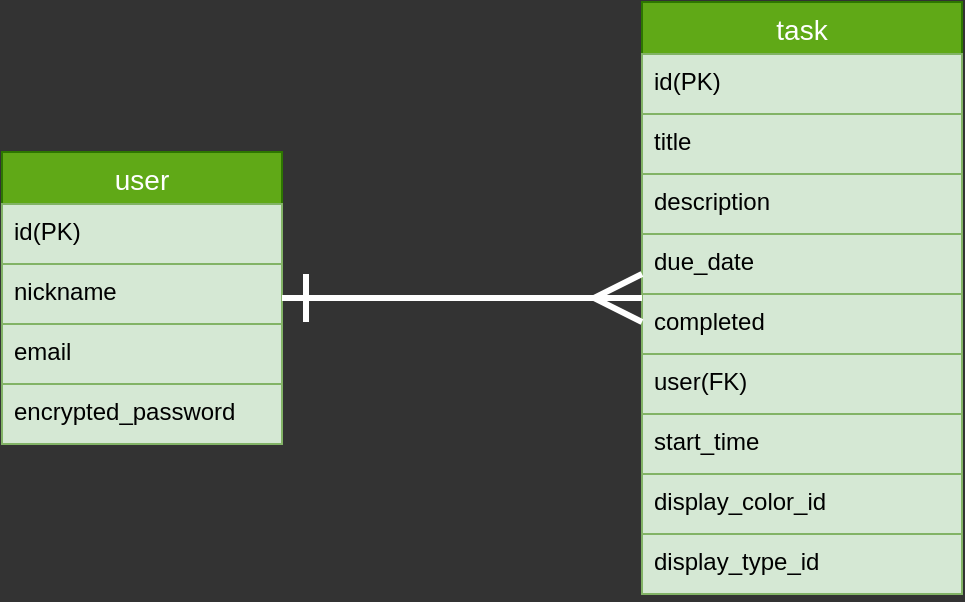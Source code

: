 <mxfile>
    <diagram id="xsZ8V12-eZUZHVcZwIfH" name="ページ1">
        <mxGraphModel dx="559" dy="666" grid="0" gridSize="10" guides="1" tooltips="1" connect="1" arrows="1" fold="1" page="0" pageScale="1" pageWidth="827" pageHeight="1169" background="#333333" math="0" shadow="0">
            <root>
                <mxCell id="0"/>
                <mxCell id="1" parent="0"/>
                <mxCell id="2" value="user" style="swimlane;fontStyle=0;childLayout=stackLayout;horizontal=1;startSize=26;horizontalStack=0;resizeParent=1;resizeParentMax=0;resizeLast=0;collapsible=1;marginBottom=0;align=center;fontSize=14;labelBackgroundColor=none;fillColor=#60a917;fontColor=#ffffff;strokeColor=#2D7600;" parent="1" vertex="1">
                    <mxGeometry x="160" y="195" width="140" height="146" as="geometry"/>
                </mxCell>
                <mxCell id="23" value="id(PK)" style="text;strokeColor=#82b366;fillColor=#d5e8d4;spacingLeft=4;spacingRight=4;overflow=hidden;rotatable=0;points=[[0,0.5],[1,0.5]];portConstraint=eastwest;fontSize=12;labelBackgroundColor=none;fontColor=#000000;" parent="2" vertex="1">
                    <mxGeometry y="26" width="140" height="30" as="geometry"/>
                </mxCell>
                <mxCell id="3" value="nickname" style="text;strokeColor=#82b366;fillColor=#d5e8d4;spacingLeft=4;spacingRight=4;overflow=hidden;rotatable=0;points=[[0,0.5],[1,0.5]];portConstraint=eastwest;fontSize=12;labelBackgroundColor=none;fontColor=#000000;" parent="2" vertex="1">
                    <mxGeometry y="56" width="140" height="30" as="geometry"/>
                </mxCell>
                <mxCell id="4" value="email" style="text;strokeColor=#82b366;fillColor=#d5e8d4;spacingLeft=4;spacingRight=4;overflow=hidden;rotatable=0;points=[[0,0.5],[1,0.5]];portConstraint=eastwest;fontSize=12;labelBackgroundColor=none;fontColor=#000000;" parent="2" vertex="1">
                    <mxGeometry y="86" width="140" height="30" as="geometry"/>
                </mxCell>
                <mxCell id="5" value="encrypted_password" style="text;strokeColor=#82b366;fillColor=#d5e8d4;spacingLeft=4;spacingRight=4;overflow=hidden;rotatable=0;points=[[0,0.5],[1,0.5]];portConstraint=eastwest;fontSize=12;labelBackgroundColor=none;fontColor=#000000;" parent="2" vertex="1">
                    <mxGeometry y="116" width="140" height="30" as="geometry"/>
                </mxCell>
                <mxCell id="6" value="task" style="swimlane;fontStyle=0;childLayout=stackLayout;horizontal=1;startSize=26;horizontalStack=0;resizeParent=1;resizeParentMax=0;resizeLast=0;collapsible=1;marginBottom=0;align=center;fontSize=14;labelBackgroundColor=none;labelBorderColor=none;swimlaneFillColor=none;fillColor=#60a917;fontColor=#ffffff;strokeColor=#2D7600;" parent="1" vertex="1">
                    <mxGeometry x="480" y="120" width="160" height="296" as="geometry"/>
                </mxCell>
                <mxCell id="24" value="id(PK)" style="text;strokeColor=#82b366;fillColor=#d5e8d4;spacingLeft=4;spacingRight=4;overflow=hidden;rotatable=0;points=[[0,0.5],[1,0.5]];portConstraint=eastwest;fontSize=12;labelBackgroundColor=none;fontColor=#000000;" parent="6" vertex="1">
                    <mxGeometry y="26" width="160" height="30" as="geometry"/>
                </mxCell>
                <mxCell id="7" value="title" style="text;strokeColor=#82b366;fillColor=#d5e8d4;spacingLeft=4;spacingRight=4;overflow=hidden;rotatable=0;points=[[0,0.5],[1,0.5]];portConstraint=eastwest;fontSize=12;labelBackgroundColor=none;fontColor=#000000;" parent="6" vertex="1">
                    <mxGeometry y="56" width="160" height="30" as="geometry"/>
                </mxCell>
                <mxCell id="8" value="description" style="text;strokeColor=#82b366;fillColor=#d5e8d4;spacingLeft=4;spacingRight=4;overflow=hidden;rotatable=0;points=[[0,0.5],[1,0.5]];portConstraint=eastwest;fontSize=12;labelBackgroundColor=none;fontColor=#000000;" parent="6" vertex="1">
                    <mxGeometry y="86" width="160" height="30" as="geometry"/>
                </mxCell>
                <mxCell id="9" value="due_date" style="text;strokeColor=#82b366;fillColor=#d5e8d4;spacingLeft=4;spacingRight=4;overflow=hidden;rotatable=0;points=[[0,0.5],[1,0.5]];portConstraint=eastwest;fontSize=12;labelBackgroundColor=none;fontColor=#000000;" parent="6" vertex="1">
                    <mxGeometry y="116" width="160" height="30" as="geometry"/>
                </mxCell>
                <mxCell id="16" value="completed" style="text;strokeColor=#82b366;fillColor=#d5e8d4;spacingLeft=4;spacingRight=4;overflow=hidden;rotatable=0;points=[[0,0.5],[1,0.5]];portConstraint=eastwest;fontSize=12;labelBackgroundColor=none;fontColor=#000000;" parent="6" vertex="1">
                    <mxGeometry y="146" width="160" height="30" as="geometry"/>
                </mxCell>
                <mxCell id="17" value="user(FK)" style="text;strokeColor=#82b366;fillColor=#d5e8d4;spacingLeft=4;spacingRight=4;overflow=hidden;rotatable=0;points=[[0,0.5],[1,0.5]];portConstraint=eastwest;fontSize=12;labelBackgroundColor=none;fontColor=#000000;" parent="6" vertex="1">
                    <mxGeometry y="176" width="160" height="30" as="geometry"/>
                </mxCell>
                <mxCell id="18" value="start_time" style="text;strokeColor=#82b366;fillColor=#d5e8d4;spacingLeft=4;spacingRight=4;overflow=hidden;rotatable=0;points=[[0,0.5],[1,0.5]];portConstraint=eastwest;fontSize=12;labelBackgroundColor=none;fontColor=#000000;" parent="6" vertex="1">
                    <mxGeometry y="206" width="160" height="30" as="geometry"/>
                </mxCell>
                <mxCell id="19" value="display_color_id" style="text;strokeColor=#82b366;fillColor=#d5e8d4;spacingLeft=4;spacingRight=4;overflow=hidden;rotatable=0;points=[[0,0.5],[1,0.5]];portConstraint=eastwest;fontSize=12;labelBackgroundColor=none;fontColor=#000000;" parent="6" vertex="1">
                    <mxGeometry y="236" width="160" height="30" as="geometry"/>
                </mxCell>
                <mxCell id="20" value="display_type_id" style="text;strokeColor=#82b366;fillColor=#d5e8d4;spacingLeft=4;spacingRight=4;overflow=hidden;rotatable=0;points=[[0,0.5],[1,0.5]];portConstraint=eastwest;fontSize=12;labelBackgroundColor=none;fontColor=#000000;" parent="6" vertex="1">
                    <mxGeometry y="266" width="160" height="30" as="geometry"/>
                </mxCell>
                <mxCell id="27" value="" style="endArrow=ERmany;rounded=0;startArrow=ERone;startFill=0;endFill=0;targetPerimeterSpacing=0;strokeWidth=3;jumpSize=3;endSize=20;startSize=20;labelBackgroundColor=none;fontColor=#FFFFFF;shadow=0;labelBorderColor=none;html=1;strokeColor=#FFFFFF;" parent="1" source="2" target="6" edge="1">
                    <mxGeometry relative="1" as="geometry">
                        <mxPoint x="360" y="200" as="sourcePoint"/>
                        <mxPoint x="480" y="200" as="targetPoint"/>
                    </mxGeometry>
                </mxCell>
            </root>
        </mxGraphModel>
    </diagram>
    <diagram id="kK6krDF_0pwIRvZKV0MU" name="ページ2">
        <mxGraphModel dx="559" dy="666" grid="1" gridSize="10" guides="1" tooltips="1" connect="1" arrows="1" fold="1" page="0" pageScale="1" pageWidth="827" pageHeight="1169" math="0" shadow="0">
            <root>
                <mxCell id="0"/>
                <mxCell id="1" parent="0"/>
                <mxCell id="A2UwJYzVdMkyNP4tHvug-4" style="edgeStyle=none;rounded=0;sketch=0;jumpSize=3;html=1;shadow=0;labelBackgroundColor=none;labelBorderColor=none;strokeColor=#FFFFFF;strokeWidth=2;fontColor=#FFFFFF;startArrow=none;startFill=0;endArrow=openThin;endFill=0;startSize=20;endSize=20;targetPerimeterSpacing=0;" parent="1" source="A2UwJYzVdMkyNP4tHvug-2" target="A2UwJYzVdMkyNP4tHvug-15" edge="1">
                    <mxGeometry relative="1" as="geometry">
                        <mxPoint x="214.482" y="144.238" as="targetPoint"/>
                    </mxGeometry>
                </mxCell>
                <mxCell id="A2UwJYzVdMkyNP4tHvug-8" style="edgeStyle=none;rounded=0;sketch=0;jumpSize=3;html=1;shadow=0;labelBackgroundColor=none;labelBorderColor=none;strokeColor=#FFFFFF;strokeWidth=2;fontColor=#FFFFFF;startArrow=none;startFill=0;endArrow=openThin;endFill=0;startSize=20;endSize=20;targetPerimeterSpacing=0;" parent="1" source="A2UwJYzVdMkyNP4tHvug-2" target="A2UwJYzVdMkyNP4tHvug-17" edge="1">
                    <mxGeometry relative="1" as="geometry">
                        <mxPoint x="281" y="200" as="targetPoint"/>
                    </mxGeometry>
                </mxCell>
                <mxCell id="A2UwJYzVdMkyNP4tHvug-2" value="ログインページ" style="ellipse;shape=doubleEllipse;margin=3;whiteSpace=wrap;html=1;align=center;labelBackgroundColor=none;labelBorderColor=none;fillColor=#f5f5f5;fontColor=#333333;strokeColor=#666666;" parent="1" vertex="1">
                    <mxGeometry x="150.5" y="268" width="161" height="64.4" as="geometry"/>
                </mxCell>
                <mxCell id="A2UwJYzVdMkyNP4tHvug-10" style="edgeStyle=none;rounded=0;sketch=0;jumpSize=3;html=1;exitX=0;exitY=0;exitDx=0;exitDy=0;shadow=0;labelBackgroundColor=none;labelBorderColor=none;strokeColor=#FFFFFF;strokeWidth=2;fontColor=#FFFFFF;startArrow=none;startFill=0;endArrow=openThin;endFill=0;startSize=20;endSize=20;targetPerimeterSpacing=0;" parent="1" source="A2UwJYzVdMkyNP4tHvug-17" target="A2UwJYzVdMkyNP4tHvug-15" edge="1">
                    <mxGeometry relative="1" as="geometry">
                        <mxPoint x="295.645" y="185.858" as="sourcePoint"/>
                        <mxPoint x="260" y="136" as="targetPoint"/>
                    </mxGeometry>
                </mxCell>
                <mxCell id="A2UwJYzVdMkyNP4tHvug-20" style="edgeStyle=none;rounded=0;sketch=0;jumpSize=3;html=1;shadow=0;labelBackgroundColor=none;labelBorderColor=none;strokeColor=#FFFFFF;strokeWidth=2;fontColor=#333333;startArrow=none;startFill=0;endArrow=openThin;endFill=0;startSize=20;endSize=20;targetPerimeterSpacing=0;" parent="1" source="A2UwJYzVdMkyNP4tHvug-15" target="A2UwJYzVdMkyNP4tHvug-19" edge="1">
                    <mxGeometry relative="1" as="geometry"/>
                </mxCell>
                <mxCell id="A2UwJYzVdMkyNP4tHvug-28" style="edgeStyle=none;rounded=0;sketch=0;jumpSize=3;html=1;entryX=0;entryY=0.5;entryDx=0;entryDy=0;shadow=0;labelBackgroundColor=none;labelBorderColor=none;strokeColor=#FFFFFF;strokeWidth=2;fontColor=#333333;startArrow=openThin;startFill=0;endArrow=openThin;endFill=0;targetPerimeterSpacing=0;endSize=20;startSize=20;" parent="1" source="A2UwJYzVdMkyNP4tHvug-15" target="A2UwJYzVdMkyNP4tHvug-22" edge="1">
                    <mxGeometry relative="1" as="geometry"/>
                </mxCell>
                <mxCell id="A2UwJYzVdMkyNP4tHvug-15" value="メインページ" style="ellipse;shape=doubleEllipse;margin=3;whiteSpace=wrap;html=1;align=center;labelBackgroundColor=none;labelBorderColor=none;strokeColor=#666666;fontColor=#333333;fillColor=#FFFFFF;" parent="1" vertex="1">
                    <mxGeometry x="149" y="95" width="162.5" height="65" as="geometry"/>
                </mxCell>
                <mxCell id="A2UwJYzVdMkyNP4tHvug-17" value="新規ユーザー登録ページ" style="ellipse;shape=doubleEllipse;margin=3;whiteSpace=wrap;html=1;align=center;labelBackgroundColor=none;labelBorderColor=none;strokeColor=#666666;fontColor=#333333;fillColor=#FFFFFF;" parent="1" vertex="1">
                    <mxGeometry x="274" y="188" width="157.5" height="63" as="geometry"/>
                </mxCell>
                <mxCell id="A2UwJYzVdMkyNP4tHvug-21" style="edgeStyle=none;rounded=0;sketch=0;jumpSize=3;html=1;shadow=0;labelBackgroundColor=none;labelBorderColor=none;strokeColor=#FFFFFF;strokeWidth=2;fontColor=#333333;startArrow=none;startFill=0;endArrow=openThin;endFill=0;startSize=20;endSize=20;targetPerimeterSpacing=0;" parent="1" source="A2UwJYzVdMkyNP4tHvug-19" target="A2UwJYzVdMkyNP4tHvug-2" edge="1">
                    <mxGeometry relative="1" as="geometry"/>
                </mxCell>
                <mxCell id="A2UwJYzVdMkyNP4tHvug-19" value="ログアウト" style="ellipse;whiteSpace=wrap;html=1;align=center;dashed=1;labelBackgroundColor=none;labelBorderColor=none;strokeColor=#666666;fontColor=#333333;fillColor=#FFFFFF;" parent="1" vertex="1">
                    <mxGeometry x="101" y="204" width="100" height="40" as="geometry"/>
                </mxCell>
                <mxCell id="A2UwJYzVdMkyNP4tHvug-22" value="ユーザー登録内容編集ページ" style="ellipse;shape=doubleEllipse;margin=3;whiteSpace=wrap;html=1;align=center;labelBackgroundColor=none;labelBorderColor=none;strokeColor=#666666;fontColor=#333333;fillColor=#FFFFFF;" parent="1" vertex="1">
                    <mxGeometry x="388" y="96.38" width="170" height="62.25" as="geometry"/>
                </mxCell>
            </root>
        </mxGraphModel>
    </diagram>
</mxfile>